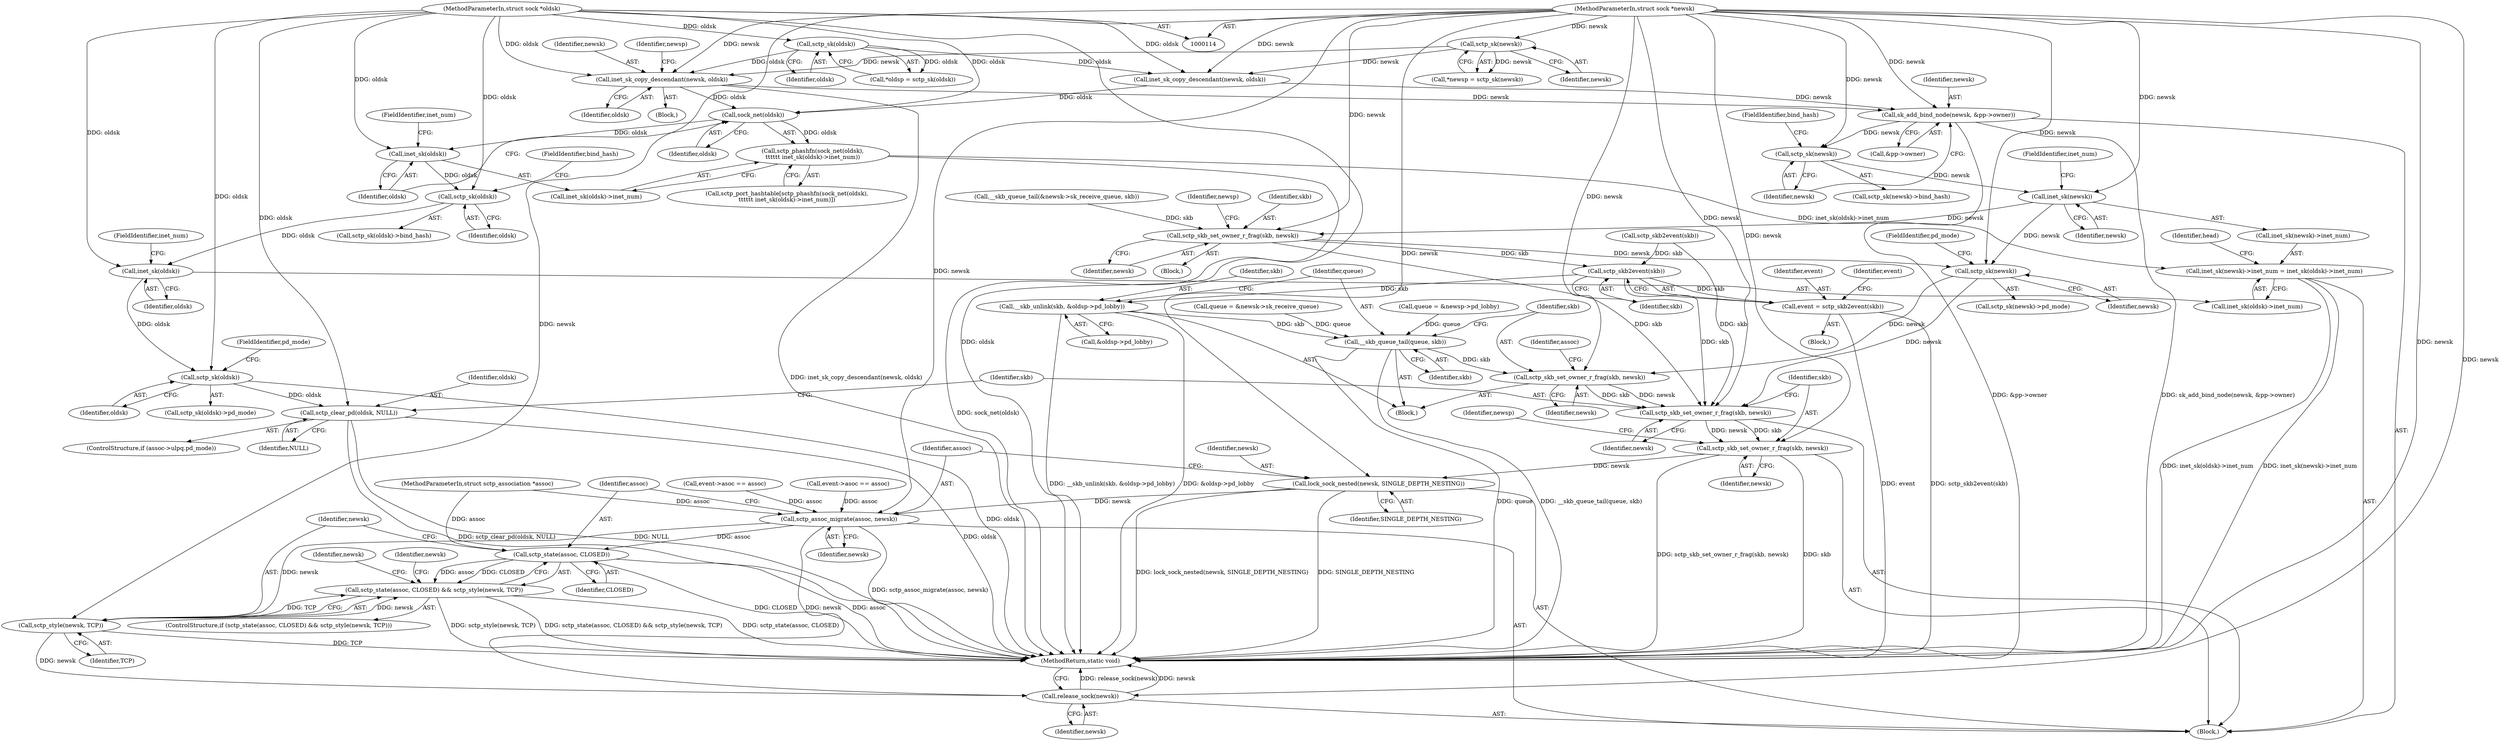 digraph "1_linux_2d45a02d0166caf2627fe91897c6ffc3b19514c4_2@del" {
"1000170" [label="(Call,inet_sk_copy_descendant(newsk, oldsk))"];
"1000128" [label="(Call,sctp_sk(newsk))"];
"1000116" [label="(MethodParameterIn,struct sock *newsk)"];
"1000123" [label="(Call,sctp_sk(oldsk))"];
"1000115" [label="(MethodParameterIn,struct sock *oldsk)"];
"1000202" [label="(Call,sock_net(oldsk))"];
"1000201" [label="(Call,sctp_phashfn(sock_net(oldsk),\n\t\t\t\t\t\t inet_sk(oldsk)->inet_num))"];
"1000232" [label="(Call,inet_sk(newsk)->inet_num = inet_sk(oldsk)->inet_num)"];
"1000205" [label="(Call,inet_sk(oldsk))"];
"1000217" [label="(Call,sctp_sk(oldsk))"];
"1000238" [label="(Call,inet_sk(oldsk))"];
"1000312" [label="(Call,sctp_sk(oldsk))"];
"1000367" [label="(Call,sctp_clear_pd(oldsk, NULL))"];
"1000220" [label="(Call,sk_add_bind_node(newsk, &pp->owner))"];
"1000228" [label="(Call,sctp_sk(newsk))"];
"1000234" [label="(Call,inet_sk(newsk))"];
"1000289" [label="(Call,sctp_skb_set_owner_r_frag(skb, newsk))"];
"1000300" [label="(Call,sctp_sk(newsk))"];
"1000358" [label="(Call,sctp_skb_set_owner_r_frag(skb, newsk))"];
"1000370" [label="(Call,sctp_skb_set_owner_r_frag(skb, newsk))"];
"1000373" [label="(Call,sctp_skb_set_owner_r_frag(skb, newsk))"];
"1000381" [label="(Call,lock_sock_nested(newsk, SINGLE_DEPTH_NESTING))"];
"1000384" [label="(Call,sctp_assoc_migrate(assoc, newsk))"];
"1000389" [label="(Call,sctp_state(assoc, CLOSED))"];
"1000388" [label="(Call,sctp_state(assoc, CLOSED) && sctp_style(newsk, TCP))"];
"1000392" [label="(Call,sctp_style(newsk, TCP))"];
"1000405" [label="(Call,release_sock(newsk))"];
"1000340" [label="(Call,sctp_skb2event(skb))"];
"1000338" [label="(Call,event = sctp_skb2event(skb))"];
"1000349" [label="(Call,__skb_unlink(skb, &oldsp->pd_lobby))"];
"1000355" [label="(Call,__skb_queue_tail(queue, skb))"];
"1000372" [label="(Identifier,newsk)"];
"1000204" [label="(Call,inet_sk(oldsk)->inet_num)"];
"1000394" [label="(Identifier,TCP)"];
"1000171" [label="(Identifier,newsk)"];
"1000238" [label="(Call,inet_sk(oldsk))"];
"1000313" [label="(Identifier,oldsk)"];
"1000232" [label="(Call,inet_sk(newsk)->inet_num = inet_sk(oldsk)->inet_num)"];
"1000341" [label="(Identifier,skb)"];
"1000240" [label="(FieldIdentifier,inet_num)"];
"1000176" [label="(Identifier,newsp)"];
"1000359" [label="(Identifier,skb)"];
"1000393" [label="(Identifier,newsk)"];
"1000183" [label="(Call,inet_sk_copy_descendant(newsk, oldsk))"];
"1000205" [label="(Call,inet_sk(oldsk))"];
"1000123" [label="(Call,sctp_sk(oldsk))"];
"1000397" [label="(Identifier,newsk)"];
"1000364" [label="(Identifier,assoc)"];
"1000348" [label="(Block,)"];
"1000202" [label="(Call,sock_net(oldsk))"];
"1000201" [label="(Call,sctp_phashfn(sock_net(oldsk),\n\t\t\t\t\t\t inet_sk(oldsk)->inet_num))"];
"1000289" [label="(Call,sctp_skb_set_owner_r_frag(skb, newsk))"];
"1000368" [label="(Identifier,oldsk)"];
"1000116" [label="(MethodParameterIn,struct sock *newsk)"];
"1000391" [label="(Identifier,CLOSED)"];
"1000291" [label="(Identifier,newsk)"];
"1000351" [label="(Call,&oldsp->pd_lobby)"];
"1000340" [label="(Call,sctp_skb2event(skb))"];
"1000355" [label="(Call,__skb_queue_tail(queue, skb))"];
"1000302" [label="(FieldIdentifier,pd_mode)"];
"1000220" [label="(Call,sk_add_bind_node(newsk, &pp->owner))"];
"1000356" [label="(Identifier,queue)"];
"1000405" [label="(Call,release_sock(newsk))"];
"1000382" [label="(Identifier,newsk)"];
"1000387" [label="(ControlStructure,if (sctp_state(assoc, CLOSED) && sctp_style(newsk, TCP)))"];
"1000290" [label="(Identifier,skb)"];
"1000337" [label="(Block,)"];
"1000349" [label="(Call,__skb_unlink(skb, &oldsp->pd_lobby))"];
"1000331" [label="(Call,queue = &newsk->sk_receive_queue)"];
"1000283" [label="(Call,__skb_queue_tail(&newsk->sk_receive_queue, skb))"];
"1000402" [label="(Identifier,newsk)"];
"1000392" [label="(Call,sctp_style(newsk, TCP))"];
"1000339" [label="(Identifier,event)"];
"1000237" [label="(Call,inet_sk(oldsk)->inet_num)"];
"1000170" [label="(Call,inet_sk_copy_descendant(newsk, oldsk))"];
"1000172" [label="(Identifier,oldsk)"];
"1000374" [label="(Identifier,skb)"];
"1000124" [label="(Identifier,oldsk)"];
"1000239" [label="(Identifier,oldsk)"];
"1000360" [label="(Identifier,newsk)"];
"1000221" [label="(Identifier,newsk)"];
"1000115" [label="(MethodParameterIn,struct sock *oldsk)"];
"1000228" [label="(Call,sctp_sk(newsk))"];
"1000381" [label="(Call,lock_sock_nested(newsk, SINGLE_DEPTH_NESTING))"];
"1000295" [label="(Identifier,newsp)"];
"1000361" [label="(ControlStructure,if (assoc->ulpq.pd_mode))"];
"1000234" [label="(Call,inet_sk(newsk))"];
"1000199" [label="(Call,sctp_port_hashtable[sctp_phashfn(sock_net(oldsk),\n\t\t\t\t\t\t inet_sk(oldsk)->inet_num)])"];
"1000370" [label="(Call,sctp_skb_set_owner_r_frag(skb, newsk))"];
"1000371" [label="(Identifier,skb)"];
"1000324" [label="(Call,queue = &newsp->pd_lobby)"];
"1000383" [label="(Identifier,SINGLE_DEPTH_NESTING)"];
"1000386" [label="(Identifier,newsk)"];
"1000216" [label="(Call,sctp_sk(oldsk)->bind_hash)"];
"1000117" [label="(MethodParameterIn,struct sctp_association *assoc)"];
"1000390" [label="(Identifier,assoc)"];
"1000218" [label="(Identifier,oldsk)"];
"1000229" [label="(Identifier,newsk)"];
"1000126" [label="(Call,*newsp = sctp_sk(newsk))"];
"1000235" [label="(Identifier,newsk)"];
"1000358" [label="(Call,sctp_skb_set_owner_r_frag(skb, newsk))"];
"1000219" [label="(FieldIdentifier,bind_hash)"];
"1000300" [label="(Call,sctp_sk(newsk))"];
"1000227" [label="(Call,sctp_sk(newsk)->bind_hash)"];
"1000299" [label="(Call,sctp_sk(newsk)->pd_mode)"];
"1000236" [label="(FieldIdentifier,inet_num)"];
"1000373" [label="(Call,sctp_skb_set_owner_r_frag(skb, newsk))"];
"1000230" [label="(FieldIdentifier,bind_hash)"];
"1000384" [label="(Call,sctp_assoc_migrate(assoc, newsk))"];
"1000203" [label="(Identifier,oldsk)"];
"1000375" [label="(Identifier,newsk)"];
"1000314" [label="(FieldIdentifier,pd_mode)"];
"1000233" [label="(Call,inet_sk(newsk)->inet_num)"];
"1000276" [label="(Block,)"];
"1000121" [label="(Call,*oldsp = sctp_sk(oldsk))"];
"1000369" [label="(Identifier,NULL)"];
"1000312" [label="(Call,sctp_sk(oldsk))"];
"1000244" [label="(Identifier,head)"];
"1000350" [label="(Identifier,skb)"];
"1000217" [label="(Call,sctp_sk(oldsk))"];
"1000268" [label="(Call,sctp_skb2event(skb))"];
"1000160" [label="(Block,)"];
"1000222" [label="(Call,&pp->owner)"];
"1000388" [label="(Call,sctp_state(assoc, CLOSED) && sctp_style(newsk, TCP))"];
"1000119" [label="(Block,)"];
"1000357" [label="(Identifier,skb)"];
"1000338" [label="(Call,event = sctp_skb2event(skb))"];
"1000367" [label="(Call,sctp_clear_pd(oldsk, NULL))"];
"1000207" [label="(FieldIdentifier,inet_num)"];
"1000378" [label="(Identifier,newsp)"];
"1000343" [label="(Call,event->asoc == assoc)"];
"1000389" [label="(Call,sctp_state(assoc, CLOSED))"];
"1000129" [label="(Identifier,newsk)"];
"1000407" [label="(MethodReturn,static void)"];
"1000406" [label="(Identifier,newsk)"];
"1000128" [label="(Call,sctp_sk(newsk))"];
"1000311" [label="(Call,sctp_sk(oldsk)->pd_mode)"];
"1000385" [label="(Identifier,assoc)"];
"1000301" [label="(Identifier,newsk)"];
"1000345" [label="(Identifier,event)"];
"1000206" [label="(Identifier,oldsk)"];
"1000271" [label="(Call,event->asoc == assoc)"];
"1000170" -> "1000160"  [label="AST: "];
"1000170" -> "1000172"  [label="CFG: "];
"1000171" -> "1000170"  [label="AST: "];
"1000172" -> "1000170"  [label="AST: "];
"1000176" -> "1000170"  [label="CFG: "];
"1000170" -> "1000407"  [label="DDG: inet_sk_copy_descendant(newsk, oldsk)"];
"1000128" -> "1000170"  [label="DDG: newsk"];
"1000116" -> "1000170"  [label="DDG: newsk"];
"1000123" -> "1000170"  [label="DDG: oldsk"];
"1000115" -> "1000170"  [label="DDG: oldsk"];
"1000170" -> "1000202"  [label="DDG: oldsk"];
"1000170" -> "1000220"  [label="DDG: newsk"];
"1000128" -> "1000126"  [label="AST: "];
"1000128" -> "1000129"  [label="CFG: "];
"1000129" -> "1000128"  [label="AST: "];
"1000126" -> "1000128"  [label="CFG: "];
"1000128" -> "1000126"  [label="DDG: newsk"];
"1000116" -> "1000128"  [label="DDG: newsk"];
"1000128" -> "1000183"  [label="DDG: newsk"];
"1000116" -> "1000114"  [label="AST: "];
"1000116" -> "1000407"  [label="DDG: newsk"];
"1000116" -> "1000183"  [label="DDG: newsk"];
"1000116" -> "1000220"  [label="DDG: newsk"];
"1000116" -> "1000228"  [label="DDG: newsk"];
"1000116" -> "1000234"  [label="DDG: newsk"];
"1000116" -> "1000289"  [label="DDG: newsk"];
"1000116" -> "1000300"  [label="DDG: newsk"];
"1000116" -> "1000358"  [label="DDG: newsk"];
"1000116" -> "1000370"  [label="DDG: newsk"];
"1000116" -> "1000373"  [label="DDG: newsk"];
"1000116" -> "1000381"  [label="DDG: newsk"];
"1000116" -> "1000384"  [label="DDG: newsk"];
"1000116" -> "1000392"  [label="DDG: newsk"];
"1000116" -> "1000405"  [label="DDG: newsk"];
"1000123" -> "1000121"  [label="AST: "];
"1000123" -> "1000124"  [label="CFG: "];
"1000124" -> "1000123"  [label="AST: "];
"1000121" -> "1000123"  [label="CFG: "];
"1000123" -> "1000121"  [label="DDG: oldsk"];
"1000115" -> "1000123"  [label="DDG: oldsk"];
"1000123" -> "1000183"  [label="DDG: oldsk"];
"1000115" -> "1000114"  [label="AST: "];
"1000115" -> "1000407"  [label="DDG: oldsk"];
"1000115" -> "1000183"  [label="DDG: oldsk"];
"1000115" -> "1000202"  [label="DDG: oldsk"];
"1000115" -> "1000205"  [label="DDG: oldsk"];
"1000115" -> "1000217"  [label="DDG: oldsk"];
"1000115" -> "1000238"  [label="DDG: oldsk"];
"1000115" -> "1000312"  [label="DDG: oldsk"];
"1000115" -> "1000367"  [label="DDG: oldsk"];
"1000202" -> "1000201"  [label="AST: "];
"1000202" -> "1000203"  [label="CFG: "];
"1000203" -> "1000202"  [label="AST: "];
"1000206" -> "1000202"  [label="CFG: "];
"1000202" -> "1000201"  [label="DDG: oldsk"];
"1000183" -> "1000202"  [label="DDG: oldsk"];
"1000202" -> "1000205"  [label="DDG: oldsk"];
"1000201" -> "1000199"  [label="AST: "];
"1000201" -> "1000204"  [label="CFG: "];
"1000204" -> "1000201"  [label="AST: "];
"1000199" -> "1000201"  [label="CFG: "];
"1000201" -> "1000407"  [label="DDG: sock_net(oldsk)"];
"1000201" -> "1000232"  [label="DDG: inet_sk(oldsk)->inet_num"];
"1000232" -> "1000119"  [label="AST: "];
"1000232" -> "1000237"  [label="CFG: "];
"1000233" -> "1000232"  [label="AST: "];
"1000237" -> "1000232"  [label="AST: "];
"1000244" -> "1000232"  [label="CFG: "];
"1000232" -> "1000407"  [label="DDG: inet_sk(oldsk)->inet_num"];
"1000232" -> "1000407"  [label="DDG: inet_sk(newsk)->inet_num"];
"1000205" -> "1000204"  [label="AST: "];
"1000205" -> "1000206"  [label="CFG: "];
"1000206" -> "1000205"  [label="AST: "];
"1000207" -> "1000205"  [label="CFG: "];
"1000205" -> "1000217"  [label="DDG: oldsk"];
"1000217" -> "1000216"  [label="AST: "];
"1000217" -> "1000218"  [label="CFG: "];
"1000218" -> "1000217"  [label="AST: "];
"1000219" -> "1000217"  [label="CFG: "];
"1000217" -> "1000238"  [label="DDG: oldsk"];
"1000238" -> "1000237"  [label="AST: "];
"1000238" -> "1000239"  [label="CFG: "];
"1000239" -> "1000238"  [label="AST: "];
"1000240" -> "1000238"  [label="CFG: "];
"1000238" -> "1000312"  [label="DDG: oldsk"];
"1000312" -> "1000311"  [label="AST: "];
"1000312" -> "1000313"  [label="CFG: "];
"1000313" -> "1000312"  [label="AST: "];
"1000314" -> "1000312"  [label="CFG: "];
"1000312" -> "1000407"  [label="DDG: oldsk"];
"1000312" -> "1000367"  [label="DDG: oldsk"];
"1000367" -> "1000361"  [label="AST: "];
"1000367" -> "1000369"  [label="CFG: "];
"1000368" -> "1000367"  [label="AST: "];
"1000369" -> "1000367"  [label="AST: "];
"1000371" -> "1000367"  [label="CFG: "];
"1000367" -> "1000407"  [label="DDG: NULL"];
"1000367" -> "1000407"  [label="DDG: oldsk"];
"1000367" -> "1000407"  [label="DDG: sctp_clear_pd(oldsk, NULL)"];
"1000220" -> "1000119"  [label="AST: "];
"1000220" -> "1000222"  [label="CFG: "];
"1000221" -> "1000220"  [label="AST: "];
"1000222" -> "1000220"  [label="AST: "];
"1000229" -> "1000220"  [label="CFG: "];
"1000220" -> "1000407"  [label="DDG: &pp->owner"];
"1000220" -> "1000407"  [label="DDG: sk_add_bind_node(newsk, &pp->owner)"];
"1000183" -> "1000220"  [label="DDG: newsk"];
"1000220" -> "1000228"  [label="DDG: newsk"];
"1000228" -> "1000227"  [label="AST: "];
"1000228" -> "1000229"  [label="CFG: "];
"1000229" -> "1000228"  [label="AST: "];
"1000230" -> "1000228"  [label="CFG: "];
"1000228" -> "1000234"  [label="DDG: newsk"];
"1000234" -> "1000233"  [label="AST: "];
"1000234" -> "1000235"  [label="CFG: "];
"1000235" -> "1000234"  [label="AST: "];
"1000236" -> "1000234"  [label="CFG: "];
"1000234" -> "1000289"  [label="DDG: newsk"];
"1000234" -> "1000300"  [label="DDG: newsk"];
"1000289" -> "1000276"  [label="AST: "];
"1000289" -> "1000291"  [label="CFG: "];
"1000290" -> "1000289"  [label="AST: "];
"1000291" -> "1000289"  [label="AST: "];
"1000295" -> "1000289"  [label="CFG: "];
"1000283" -> "1000289"  [label="DDG: skb"];
"1000289" -> "1000300"  [label="DDG: newsk"];
"1000289" -> "1000340"  [label="DDG: skb"];
"1000289" -> "1000370"  [label="DDG: skb"];
"1000300" -> "1000299"  [label="AST: "];
"1000300" -> "1000301"  [label="CFG: "];
"1000301" -> "1000300"  [label="AST: "];
"1000302" -> "1000300"  [label="CFG: "];
"1000300" -> "1000358"  [label="DDG: newsk"];
"1000300" -> "1000370"  [label="DDG: newsk"];
"1000358" -> "1000348"  [label="AST: "];
"1000358" -> "1000360"  [label="CFG: "];
"1000359" -> "1000358"  [label="AST: "];
"1000360" -> "1000358"  [label="AST: "];
"1000364" -> "1000358"  [label="CFG: "];
"1000355" -> "1000358"  [label="DDG: skb"];
"1000358" -> "1000370"  [label="DDG: skb"];
"1000358" -> "1000370"  [label="DDG: newsk"];
"1000370" -> "1000119"  [label="AST: "];
"1000370" -> "1000372"  [label="CFG: "];
"1000371" -> "1000370"  [label="AST: "];
"1000372" -> "1000370"  [label="AST: "];
"1000374" -> "1000370"  [label="CFG: "];
"1000268" -> "1000370"  [label="DDG: skb"];
"1000340" -> "1000370"  [label="DDG: skb"];
"1000370" -> "1000373"  [label="DDG: skb"];
"1000370" -> "1000373"  [label="DDG: newsk"];
"1000373" -> "1000119"  [label="AST: "];
"1000373" -> "1000375"  [label="CFG: "];
"1000374" -> "1000373"  [label="AST: "];
"1000375" -> "1000373"  [label="AST: "];
"1000378" -> "1000373"  [label="CFG: "];
"1000373" -> "1000407"  [label="DDG: sctp_skb_set_owner_r_frag(skb, newsk)"];
"1000373" -> "1000407"  [label="DDG: skb"];
"1000373" -> "1000381"  [label="DDG: newsk"];
"1000381" -> "1000119"  [label="AST: "];
"1000381" -> "1000383"  [label="CFG: "];
"1000382" -> "1000381"  [label="AST: "];
"1000383" -> "1000381"  [label="AST: "];
"1000385" -> "1000381"  [label="CFG: "];
"1000381" -> "1000407"  [label="DDG: SINGLE_DEPTH_NESTING"];
"1000381" -> "1000407"  [label="DDG: lock_sock_nested(newsk, SINGLE_DEPTH_NESTING)"];
"1000381" -> "1000384"  [label="DDG: newsk"];
"1000384" -> "1000119"  [label="AST: "];
"1000384" -> "1000386"  [label="CFG: "];
"1000385" -> "1000384"  [label="AST: "];
"1000386" -> "1000384"  [label="AST: "];
"1000390" -> "1000384"  [label="CFG: "];
"1000384" -> "1000407"  [label="DDG: sctp_assoc_migrate(assoc, newsk)"];
"1000271" -> "1000384"  [label="DDG: assoc"];
"1000343" -> "1000384"  [label="DDG: assoc"];
"1000117" -> "1000384"  [label="DDG: assoc"];
"1000384" -> "1000389"  [label="DDG: assoc"];
"1000384" -> "1000392"  [label="DDG: newsk"];
"1000384" -> "1000405"  [label="DDG: newsk"];
"1000389" -> "1000388"  [label="AST: "];
"1000389" -> "1000391"  [label="CFG: "];
"1000390" -> "1000389"  [label="AST: "];
"1000391" -> "1000389"  [label="AST: "];
"1000393" -> "1000389"  [label="CFG: "];
"1000388" -> "1000389"  [label="CFG: "];
"1000389" -> "1000407"  [label="DDG: assoc"];
"1000389" -> "1000407"  [label="DDG: CLOSED"];
"1000389" -> "1000388"  [label="DDG: assoc"];
"1000389" -> "1000388"  [label="DDG: CLOSED"];
"1000117" -> "1000389"  [label="DDG: assoc"];
"1000388" -> "1000387"  [label="AST: "];
"1000388" -> "1000392"  [label="CFG: "];
"1000392" -> "1000388"  [label="AST: "];
"1000397" -> "1000388"  [label="CFG: "];
"1000402" -> "1000388"  [label="CFG: "];
"1000388" -> "1000407"  [label="DDG: sctp_state(assoc, CLOSED)"];
"1000388" -> "1000407"  [label="DDG: sctp_style(newsk, TCP)"];
"1000388" -> "1000407"  [label="DDG: sctp_state(assoc, CLOSED) && sctp_style(newsk, TCP)"];
"1000392" -> "1000388"  [label="DDG: newsk"];
"1000392" -> "1000388"  [label="DDG: TCP"];
"1000392" -> "1000394"  [label="CFG: "];
"1000393" -> "1000392"  [label="AST: "];
"1000394" -> "1000392"  [label="AST: "];
"1000392" -> "1000407"  [label="DDG: TCP"];
"1000392" -> "1000405"  [label="DDG: newsk"];
"1000405" -> "1000119"  [label="AST: "];
"1000405" -> "1000406"  [label="CFG: "];
"1000406" -> "1000405"  [label="AST: "];
"1000407" -> "1000405"  [label="CFG: "];
"1000405" -> "1000407"  [label="DDG: release_sock(newsk)"];
"1000405" -> "1000407"  [label="DDG: newsk"];
"1000340" -> "1000338"  [label="AST: "];
"1000340" -> "1000341"  [label="CFG: "];
"1000341" -> "1000340"  [label="AST: "];
"1000338" -> "1000340"  [label="CFG: "];
"1000340" -> "1000338"  [label="DDG: skb"];
"1000268" -> "1000340"  [label="DDG: skb"];
"1000340" -> "1000349"  [label="DDG: skb"];
"1000338" -> "1000337"  [label="AST: "];
"1000339" -> "1000338"  [label="AST: "];
"1000345" -> "1000338"  [label="CFG: "];
"1000338" -> "1000407"  [label="DDG: event"];
"1000338" -> "1000407"  [label="DDG: sctp_skb2event(skb)"];
"1000349" -> "1000348"  [label="AST: "];
"1000349" -> "1000351"  [label="CFG: "];
"1000350" -> "1000349"  [label="AST: "];
"1000351" -> "1000349"  [label="AST: "];
"1000356" -> "1000349"  [label="CFG: "];
"1000349" -> "1000407"  [label="DDG: __skb_unlink(skb, &oldsp->pd_lobby)"];
"1000349" -> "1000407"  [label="DDG: &oldsp->pd_lobby"];
"1000349" -> "1000355"  [label="DDG: skb"];
"1000355" -> "1000348"  [label="AST: "];
"1000355" -> "1000357"  [label="CFG: "];
"1000356" -> "1000355"  [label="AST: "];
"1000357" -> "1000355"  [label="AST: "];
"1000359" -> "1000355"  [label="CFG: "];
"1000355" -> "1000407"  [label="DDG: queue"];
"1000355" -> "1000407"  [label="DDG: __skb_queue_tail(queue, skb)"];
"1000331" -> "1000355"  [label="DDG: queue"];
"1000324" -> "1000355"  [label="DDG: queue"];
}

